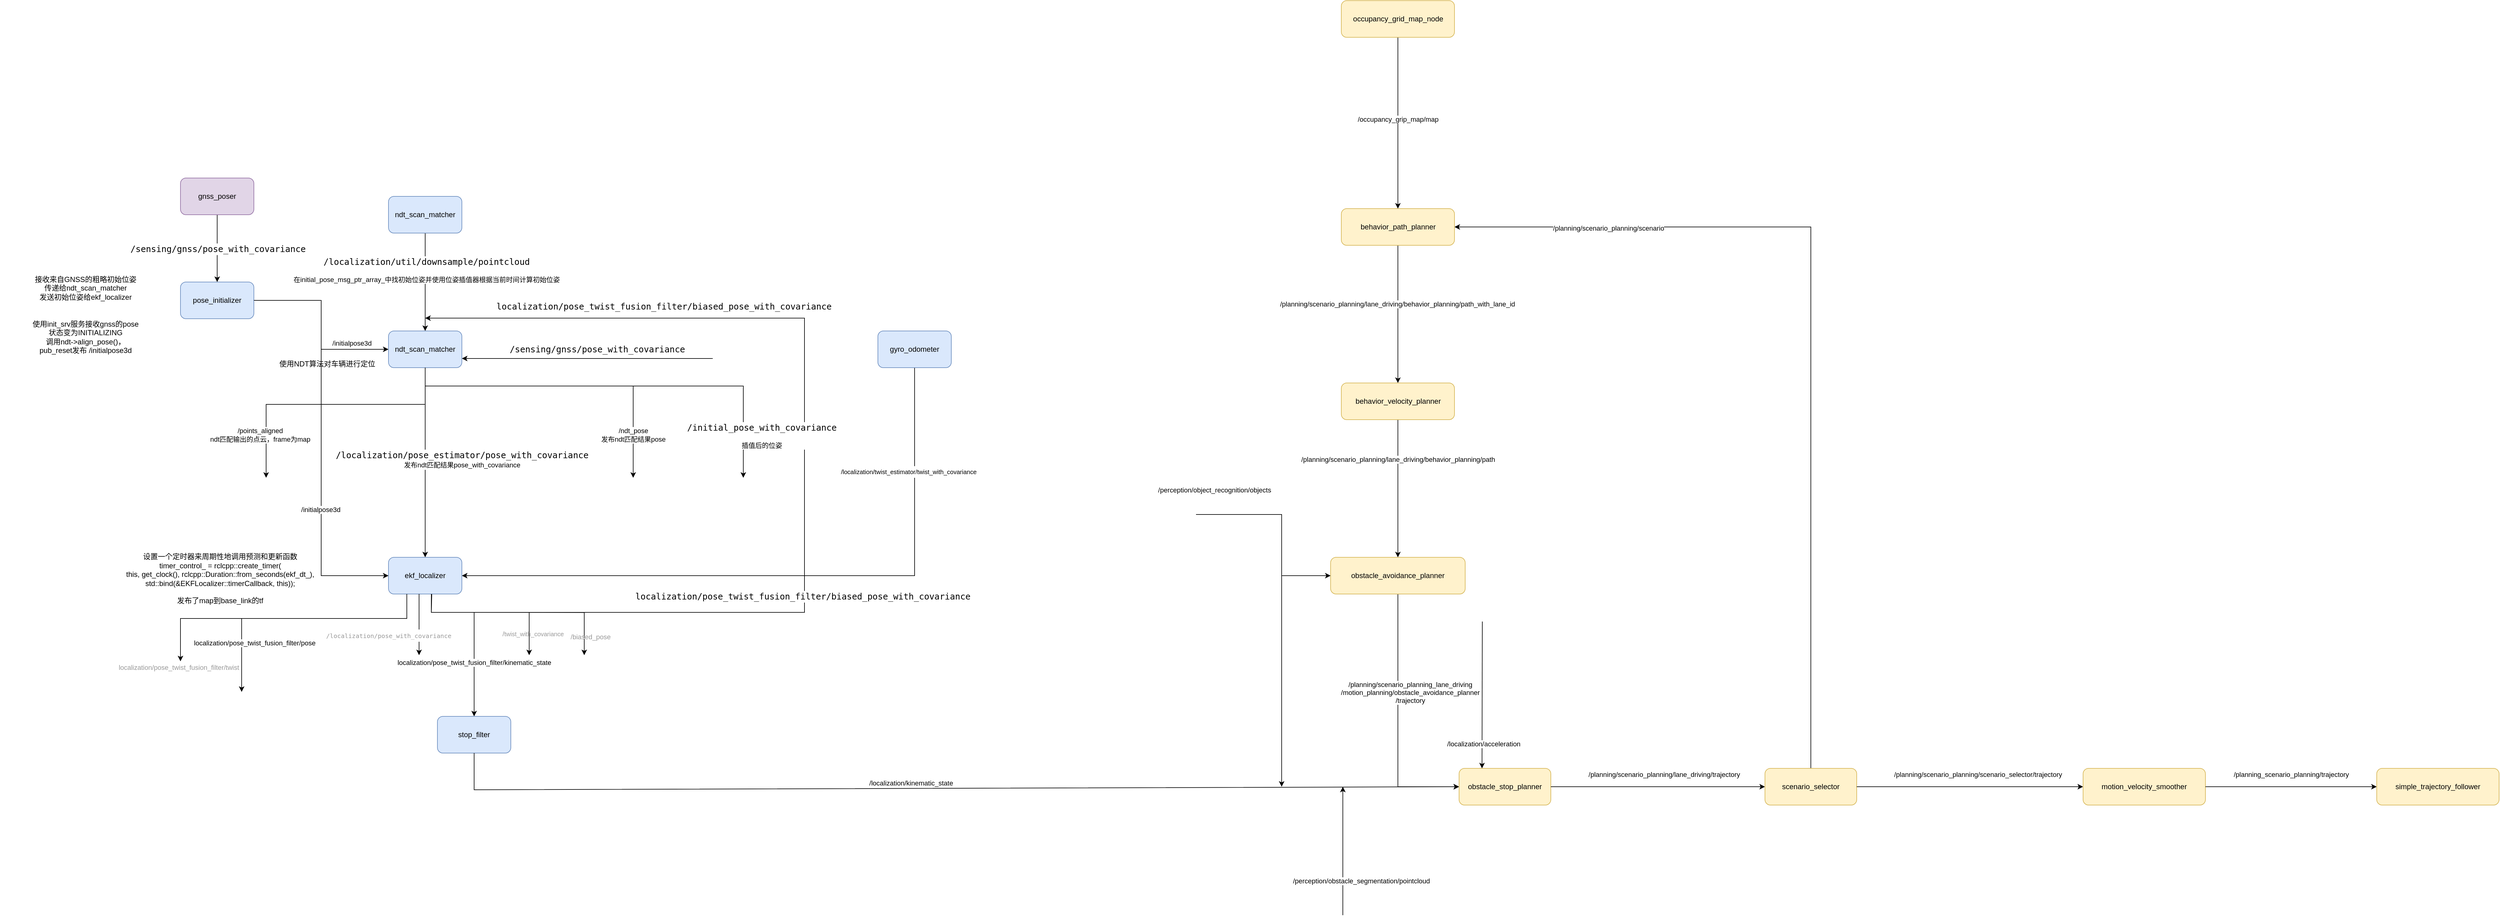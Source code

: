 <mxfile version="24.7.12">
  <diagram name="Page-1" id="jYja321TO4npNnZUXKt9">
    <mxGraphModel dx="2095" dy="2323" grid="1" gridSize="10" guides="1" tooltips="1" connect="1" arrows="1" fold="1" page="1" pageScale="1" pageWidth="850" pageHeight="1100" math="0" shadow="0">
      <root>
        <mxCell id="0" />
        <mxCell id="1" parent="0" />
        <mxCell id="ixGaKLChyozuG7cod_pc-9" style="edgeStyle=orthogonalEdgeStyle;rounded=0;orthogonalLoop=1;jettySize=auto;html=1;exitX=1;exitY=0.5;exitDx=0;exitDy=0;entryX=0;entryY=0.5;entryDx=0;entryDy=0;" parent="1" source="ixGaKLChyozuG7cod_pc-1" target="ixGaKLChyozuG7cod_pc-8" edge="1">
          <mxGeometry relative="1" as="geometry" />
        </mxCell>
        <mxCell id="ixGaKLChyozuG7cod_pc-10" value="/initialpose3d" style="edgeLabel;html=1;align=center;verticalAlign=middle;resizable=0;points=[];fontFamily=Helvetica;fontSize=11;fontColor=default;labelBackgroundColor=default;fillColor=none;gradientColor=none;" parent="ixGaKLChyozuG7cod_pc-9" vertex="1" connectable="0">
          <mxGeometry y="1" relative="1" as="geometry">
            <mxPoint x="49" y="30" as="offset" />
          </mxGeometry>
        </mxCell>
        <mxCell id="ixGaKLChyozuG7cod_pc-1" value="pose_initializer" style="rounded=1;whiteSpace=wrap;html=1;fillColor=#dae8fc;strokeColor=#6c8ebf;" parent="1" vertex="1">
          <mxGeometry x="360" y="380" width="120" height="60" as="geometry" />
        </mxCell>
        <mxCell id="ixGaKLChyozuG7cod_pc-2" value="接收来自GNSS的粗略初始位姿&lt;div&gt;传递给ndt_scan_matcher&lt;/div&gt;&lt;div&gt;发送初始位姿给ekf_localizer&lt;/div&gt;" style="text;html=1;align=center;verticalAlign=middle;whiteSpace=wrap;rounded=0;" parent="1" vertex="1">
          <mxGeometry x="110" y="347.5" width="190" height="85" as="geometry" />
        </mxCell>
        <mxCell id="ixGaKLChyozuG7cod_pc-3" value="" style="endArrow=classic;html=1;rounded=0;entryX=0.5;entryY=0;entryDx=0;entryDy=0;exitX=0.5;exitY=1;exitDx=0;exitDy=0;" parent="1" source="ixGaKLChyozuG7cod_pc-6" target="ixGaKLChyozuG7cod_pc-1" edge="1">
          <mxGeometry width="50" height="50" relative="1" as="geometry">
            <mxPoint x="420" y="280" as="sourcePoint" />
            <mxPoint x="460" y="460" as="targetPoint" />
          </mxGeometry>
        </mxCell>
        <mxCell id="ixGaKLChyozuG7cod_pc-4" value="/" style="edgeLabel;html=1;align=center;verticalAlign=middle;resizable=0;points=[];" parent="ixGaKLChyozuG7cod_pc-3" vertex="1" connectable="0">
          <mxGeometry x="0.011" y="2" relative="1" as="geometry">
            <mxPoint as="offset" />
          </mxGeometry>
        </mxCell>
        <mxCell id="ixGaKLChyozuG7cod_pc-5" value="&lt;div style=&quot;color: rgb(204, 204, 204); font-family: &amp;quot;Droid Sans Mono&amp;quot;, &amp;quot;monospace&amp;quot;, monospace; font-weight: normal; font-size: 14px; line-height: 19px; white-space: pre;&quot;&gt;&lt;div&gt;&lt;font color=&quot;#000000&quot;&gt;&lt;span style=&quot;background-color: rgb(255, 255, 255);&quot;&gt;/sensing/gnss/pose_with_covariance&lt;/span&gt;&lt;/font&gt;&lt;/div&gt;&lt;/div&gt;" style="edgeLabel;html=1;align=center;verticalAlign=middle;resizable=0;points=[];" parent="ixGaKLChyozuG7cod_pc-3" vertex="1" connectable="0">
          <mxGeometry x="0.011" y="1" relative="1" as="geometry">
            <mxPoint as="offset" />
          </mxGeometry>
        </mxCell>
        <mxCell id="ixGaKLChyozuG7cod_pc-6" value="gnss_poser" style="rounded=1;whiteSpace=wrap;html=1;fillColor=#e1d5e7;strokeColor=#9673a6;" parent="1" vertex="1">
          <mxGeometry x="360" y="210" width="120" height="60" as="geometry" />
        </mxCell>
        <mxCell id="ixGaKLChyozuG7cod_pc-26" style="edgeStyle=orthogonalEdgeStyle;rounded=0;orthogonalLoop=1;jettySize=auto;html=1;exitX=0.5;exitY=1;exitDx=0;exitDy=0;" parent="1" edge="1">
          <mxGeometry relative="1" as="geometry">
            <mxPoint x="1100" y="700" as="targetPoint" />
            <Array as="points">
              <mxPoint x="1100" y="610" />
              <mxPoint x="1100" y="610" />
            </Array>
            <mxPoint x="1100" y="550" as="sourcePoint" />
          </mxGeometry>
        </mxCell>
        <mxCell id="ixGaKLChyozuG7cod_pc-27" value="&lt;div&gt;/ndt_pose&lt;/div&gt;发布ndt匹配结果pose" style="edgeLabel;html=1;align=center;verticalAlign=middle;resizable=0;points=[];fontFamily=Helvetica;fontSize=11;fontColor=default;labelBackgroundColor=default;fillColor=none;gradientColor=none;" parent="ixGaKLChyozuG7cod_pc-26" vertex="1" connectable="0">
          <mxGeometry x="0.278" y="2" relative="1" as="geometry">
            <mxPoint x="-2" y="-16" as="offset" />
          </mxGeometry>
        </mxCell>
        <mxCell id="ixGaKLChyozuG7cod_pc-28" style="edgeStyle=orthogonalEdgeStyle;rounded=0;orthogonalLoop=1;jettySize=auto;html=1;exitX=0.5;exitY=1;exitDx=0;exitDy=0;entryX=0.5;entryY=0;entryDx=0;entryDy=0;" parent="1" source="ixGaKLChyozuG7cod_pc-8" edge="1" target="qSpFAjaBa0g86qrWprOc-3">
          <mxGeometry relative="1" as="geometry">
            <mxPoint x="1080" y="680" as="targetPoint" />
            <Array as="points">
              <mxPoint x="760" y="610" />
              <mxPoint x="760" y="610" />
            </Array>
          </mxGeometry>
        </mxCell>
        <mxCell id="ixGaKLChyozuG7cod_pc-29" value="&lt;div style=&quot;color: rgb(204, 204, 204); font-family: &amp;quot;Droid Sans Mono&amp;quot;, &amp;quot;monospace&amp;quot;, monospace; font-weight: normal; font-size: 14px; line-height: 19px; white-space: pre;&quot;&gt;&lt;div&gt;&lt;font color=&quot;#000000&quot;&gt;/localization/pose_estimator/pose_with_covariance&lt;/font&gt;&lt;/div&gt;&lt;/div&gt;&lt;div&gt;发布ndt匹配结果pose_with_covariance&lt;/div&gt;" style="edgeLabel;html=1;align=center;verticalAlign=middle;resizable=0;points=[];" parent="ixGaKLChyozuG7cod_pc-28" vertex="1" connectable="0">
          <mxGeometry x="0.595" y="2" relative="1" as="geometry">
            <mxPoint x="58" y="-97" as="offset" />
          </mxGeometry>
        </mxCell>
        <mxCell id="ixGaKLChyozuG7cod_pc-8" value="ndt_scan_matcher" style="rounded=1;whiteSpace=wrap;html=1;fillColor=#dae8fc;strokeColor=#6c8ebf;" parent="1" vertex="1">
          <mxGeometry x="700" y="460" width="120" height="60" as="geometry" />
        </mxCell>
        <mxCell id="ixGaKLChyozuG7cod_pc-11" value="&lt;div&gt;使用init_srv服务接收gnss的pose&lt;/div&gt;&lt;div&gt;状态变为INITIALIZING&lt;/div&gt;&lt;div&gt;调用ndt-&amp;gt;align_pose()，&lt;/div&gt;&lt;div&gt;pub_reset发布 /initialpose3d&lt;/div&gt;" style="text;html=1;align=center;verticalAlign=middle;whiteSpace=wrap;rounded=0;" parent="1" vertex="1">
          <mxGeometry x="65" y="420" width="280" height="100" as="geometry" />
        </mxCell>
        <mxCell id="ixGaKLChyozuG7cod_pc-16" value="" style="endArrow=classic;html=1;rounded=0;" parent="1" edge="1">
          <mxGeometry width="50" height="50" relative="1" as="geometry">
            <mxPoint x="770" y="920" as="sourcePoint" />
            <mxPoint x="760" y="439" as="targetPoint" />
            <Array as="points">
              <mxPoint x="1380" y="920" />
              <mxPoint x="1380" y="439" />
            </Array>
          </mxGeometry>
        </mxCell>
        <mxCell id="ixGaKLChyozuG7cod_pc-17" value="&lt;div style=&quot;font-family: &amp;quot;Droid Sans Mono&amp;quot;, &amp;quot;monospace&amp;quot;, monospace; font-weight: normal; font-size: 14px; line-height: 19px; white-space: pre;&quot;&gt;&lt;div&gt;localization/pose_twist_fusion_filter/biased_pose_with_covariance&lt;/div&gt;&lt;/div&gt;" style="edgeLabel;html=1;align=center;verticalAlign=middle;resizable=0;points=[];" parent="ixGaKLChyozuG7cod_pc-16" vertex="1" connectable="0">
          <mxGeometry x="-0.325" y="3" relative="1" as="geometry">
            <mxPoint x="29" y="-23" as="offset" />
          </mxGeometry>
        </mxCell>
        <mxCell id="ixGaKLChyozuG7cod_pc-19" value="" style="edgeStyle=orthogonalEdgeStyle;rounded=0;orthogonalLoop=1;jettySize=auto;html=1;" parent="1" source="ixGaKLChyozuG7cod_pc-18" target="ixGaKLChyozuG7cod_pc-8" edge="1">
          <mxGeometry relative="1" as="geometry" />
        </mxCell>
        <mxCell id="ixGaKLChyozuG7cod_pc-20" value="&lt;div style=&quot;color: rgb(204, 204, 204); font-family: &amp;quot;Droid Sans Mono&amp;quot;, &amp;quot;monospace&amp;quot;, monospace; font-weight: normal; font-size: 14px; line-height: 19px; white-space: pre;&quot;&gt;&lt;div&gt;&lt;font color=&quot;#000000&quot;&gt;/localization/util/downsample/pointcloud&lt;/font&gt;&lt;/div&gt;&lt;/div&gt;&lt;div&gt;&lt;br&gt;&lt;/div&gt;&lt;div&gt;在initial_pose_msg_ptr_array_中找初始位姿并使用位姿插值器根据当前时间计算初始位姿&lt;/div&gt;" style="edgeLabel;html=1;align=center;verticalAlign=middle;resizable=0;points=[];" parent="ixGaKLChyozuG7cod_pc-19" vertex="1" connectable="0">
          <mxGeometry x="-0.015" y="2" relative="1" as="geometry">
            <mxPoint y="-19" as="offset" />
          </mxGeometry>
        </mxCell>
        <mxCell id="ixGaKLChyozuG7cod_pc-18" value="ndt_scan_matcher" style="rounded=1;whiteSpace=wrap;html=1;fillColor=#dae8fc;strokeColor=#6c8ebf;" parent="1" vertex="1">
          <mxGeometry x="700" y="240" width="120" height="60" as="geometry" />
        </mxCell>
        <mxCell id="ixGaKLChyozuG7cod_pc-21" value="" style="endArrow=classic;html=1;rounded=0;entryX=1;entryY=0.75;entryDx=0;entryDy=0;" parent="1" target="ixGaKLChyozuG7cod_pc-8" edge="1">
          <mxGeometry width="50" height="50" relative="1" as="geometry">
            <mxPoint x="1230" y="505" as="sourcePoint" />
            <mxPoint x="970" y="490" as="targetPoint" />
            <Array as="points">
              <mxPoint x="1030" y="505" />
            </Array>
          </mxGeometry>
        </mxCell>
        <mxCell id="ixGaKLChyozuG7cod_pc-22" value="&lt;div style=&quot;font-family: &amp;quot;Droid Sans Mono&amp;quot;, &amp;quot;monospace&amp;quot;, monospace; font-weight: normal; font-size: 14px; line-height: 19px; white-space: pre;&quot;&gt;&lt;div&gt;/sensing/gnss/pose_with_covariance&lt;/div&gt;&lt;/div&gt;" style="edgeLabel;html=1;align=center;verticalAlign=middle;resizable=0;points=[];" parent="ixGaKLChyozuG7cod_pc-21" vertex="1" connectable="0">
          <mxGeometry x="0.1" y="-2" relative="1" as="geometry">
            <mxPoint x="36" y="-13" as="offset" />
          </mxGeometry>
        </mxCell>
        <mxCell id="ixGaKLChyozuG7cod_pc-24" value="" style="endArrow=classic;html=1;rounded=0;exitX=0.5;exitY=1;exitDx=0;exitDy=0;" parent="1" source="ixGaKLChyozuG7cod_pc-8" edge="1">
          <mxGeometry width="50" height="50" relative="1" as="geometry">
            <mxPoint x="760" y="550" as="sourcePoint" />
            <mxPoint x="500" y="700" as="targetPoint" />
            <Array as="points">
              <mxPoint x="760" y="580" />
              <mxPoint x="500" y="580" />
            </Array>
          </mxGeometry>
        </mxCell>
        <mxCell id="ixGaKLChyozuG7cod_pc-25" value="&lt;div&gt;/points_aligned&lt;/div&gt;ndt匹配输出的点云，frame为map" style="edgeLabel;html=1;align=center;verticalAlign=middle;resizable=0;points=[];" parent="ixGaKLChyozuG7cod_pc-24" vertex="1" connectable="0">
          <mxGeometry x="-0.034" y="2" relative="1" as="geometry">
            <mxPoint x="-118" y="48" as="offset" />
          </mxGeometry>
        </mxCell>
        <mxCell id="ixGaKLChyozuG7cod_pc-33" style="edgeStyle=orthogonalEdgeStyle;rounded=0;orthogonalLoop=1;jettySize=auto;html=1;exitX=0.5;exitY=1;exitDx=0;exitDy=0;" parent="1" edge="1">
          <mxGeometry relative="1" as="geometry">
            <mxPoint x="1280" y="700" as="targetPoint" />
            <mxPoint x="760" y="520" as="sourcePoint" />
            <Array as="points">
              <mxPoint x="760" y="550" />
              <mxPoint x="1280" y="550" />
              <mxPoint x="1280" y="690" />
            </Array>
          </mxGeometry>
        </mxCell>
        <mxCell id="ixGaKLChyozuG7cod_pc-34" value="&lt;div style=&quot;color: rgb(204, 204, 204); font-family: &amp;quot;Droid Sans Mono&amp;quot;, &amp;quot;monospace&amp;quot;, monospace; font-weight: normal; font-size: 14px; line-height: 19px; white-space: pre;&quot;&gt;&lt;div&gt;&lt;font color=&quot;#000000&quot;&gt;/initial_pose_with_covariance&lt;/font&gt;&lt;/div&gt;&lt;/div&gt;&lt;div&gt;&lt;br&gt;&lt;/div&gt;&lt;div&gt;插值后的位姿&lt;br&gt;&lt;/div&gt;" style="edgeLabel;html=1;align=center;verticalAlign=middle;resizable=0;points=[];" parent="ixGaKLChyozuG7cod_pc-33" vertex="1" connectable="0">
          <mxGeometry x="0.595" y="2" relative="1" as="geometry">
            <mxPoint x="28" y="72" as="offset" />
          </mxGeometry>
        </mxCell>
        <mxCell id="qSpFAjaBa0g86qrWprOc-3" value="ekf_localizer" style="rounded=1;whiteSpace=wrap;html=1;fillColor=#dae8fc;strokeColor=#6c8ebf;" vertex="1" parent="1">
          <mxGeometry x="700" y="830" width="120" height="60" as="geometry" />
        </mxCell>
        <mxCell id="qSpFAjaBa0g86qrWprOc-4" value="" style="endArrow=classic;html=1;rounded=0;exitX=1;exitY=0.5;exitDx=0;exitDy=0;entryX=0;entryY=0.5;entryDx=0;entryDy=0;" edge="1" parent="1" source="ixGaKLChyozuG7cod_pc-1" target="qSpFAjaBa0g86qrWprOc-3">
          <mxGeometry width="50" height="50" relative="1" as="geometry">
            <mxPoint x="880" y="630" as="sourcePoint" />
            <mxPoint x="930" y="580" as="targetPoint" />
            <Array as="points">
              <mxPoint x="590" y="410" />
              <mxPoint x="590" y="860" />
            </Array>
          </mxGeometry>
        </mxCell>
        <mxCell id="qSpFAjaBa0g86qrWprOc-5" value="/initialpose3d" style="edgeLabel;html=1;align=center;verticalAlign=middle;resizable=0;points=[];" vertex="1" connectable="0" parent="qSpFAjaBa0g86qrWprOc-4">
          <mxGeometry x="0.349" y="-1" relative="1" as="geometry">
            <mxPoint as="offset" />
          </mxGeometry>
        </mxCell>
        <mxCell id="qSpFAjaBa0g86qrWprOc-8" value="" style="endArrow=classic;html=1;rounded=0;entryX=1;entryY=0.5;entryDx=0;entryDy=0;exitX=0.5;exitY=1;exitDx=0;exitDy=0;" edge="1" parent="1" source="qSpFAjaBa0g86qrWprOc-10" target="qSpFAjaBa0g86qrWprOc-3">
          <mxGeometry width="50" height="50" relative="1" as="geometry">
            <mxPoint x="1110" y="860" as="sourcePoint" />
            <mxPoint x="1120" y="720" as="targetPoint" />
            <Array as="points">
              <mxPoint x="1560" y="860" />
            </Array>
          </mxGeometry>
        </mxCell>
        <mxCell id="qSpFAjaBa0g86qrWprOc-9" value="&lt;div style=&quot;color: rgb(204, 204, 204); font-weight: normal; font-size: 10px; line-height: 19px; white-space: pre;&quot;&gt;&lt;div style=&quot;font-size: 10px;&quot;&gt;&lt;font color=&quot;#000000&quot; face=&quot;Helvetica&quot; style=&quot;font-size: 10px;&quot;&gt;&lt;span style=&quot;background-color: rgb(255, 255, 255); font-size: 10px;&quot;&gt;/localization/twist_estimator/twist_with_covariance&lt;/span&gt;&lt;/font&gt;&lt;/div&gt;&lt;/div&gt;" style="edgeLabel;html=1;align=center;verticalAlign=middle;resizable=0;points=[];fontSize=10;" vertex="1" connectable="0" parent="qSpFAjaBa0g86qrWprOc-8">
          <mxGeometry x="-0.224" y="1" relative="1" as="geometry">
            <mxPoint x="69" y="-171" as="offset" />
          </mxGeometry>
        </mxCell>
        <mxCell id="qSpFAjaBa0g86qrWprOc-10" value="gyro_odometer" style="rounded=1;whiteSpace=wrap;html=1;fillColor=#dae8fc;strokeColor=#6c8ebf;" vertex="1" parent="1">
          <mxGeometry x="1500" y="460" width="120" height="60" as="geometry" />
        </mxCell>
        <mxCell id="qSpFAjaBa0g86qrWprOc-12" value="&lt;div&gt;设置一个定时器来周期性地调用预测和更新函数&lt;/div&gt;&lt;div&gt;timer_control_ = rclcpp::&lt;span class=&quot;hljs-built_in&quot;&gt;create_timer&lt;/span&gt;(&lt;/div&gt;    &lt;span class=&quot;hljs-keyword&quot;&gt;this&lt;/span&gt;, &lt;span class=&quot;hljs-built_in&quot;&gt;get_clock&lt;/span&gt;(), rclcpp::Duration::&lt;span class=&quot;hljs-built_in&quot;&gt;from_seconds&lt;/span&gt;(ekf_dt_),&lt;br&gt;&lt;div&gt;    std::&lt;span class=&quot;hljs-built_in&quot;&gt;bind&lt;/span&gt;(&amp;amp;EKFLocalizer::timerCallback, &lt;span class=&quot;hljs-keyword&quot;&gt;this&lt;/span&gt;));&lt;/div&gt;&lt;div&gt;&lt;br&gt;&lt;/div&gt;&lt;div&gt;发布了map到base_link的tf&lt;br&gt;&lt;/div&gt;" style="text;html=1;align=center;verticalAlign=middle;whiteSpace=wrap;rounded=0;" vertex="1" parent="1">
          <mxGeometry x="180" y="760" width="490" height="210" as="geometry" />
        </mxCell>
        <mxCell id="qSpFAjaBa0g86qrWprOc-13" value="" style="endArrow=classic;html=1;rounded=0;exitX=0.25;exitY=1;exitDx=0;exitDy=0;" edge="1" parent="1" source="qSpFAjaBa0g86qrWprOc-3">
          <mxGeometry width="50" height="50" relative="1" as="geometry">
            <mxPoint x="650" y="890" as="sourcePoint" />
            <mxPoint x="460" y="1050" as="targetPoint" />
            <Array as="points">
              <mxPoint x="730" y="930" />
              <mxPoint x="650" y="930" />
              <mxPoint x="460" y="930" />
            </Array>
          </mxGeometry>
        </mxCell>
        <mxCell id="qSpFAjaBa0g86qrWprOc-14" value="localization/pose_twist_fusion_filter/pose" style="edgeLabel;html=1;align=center;verticalAlign=middle;resizable=0;points=[];" vertex="1" connectable="0" parent="qSpFAjaBa0g86qrWprOc-13">
          <mxGeometry x="0.096" y="2" relative="1" as="geometry">
            <mxPoint x="-54" y="38" as="offset" />
          </mxGeometry>
        </mxCell>
        <mxCell id="qSpFAjaBa0g86qrWprOc-15" value="" style="endArrow=classic;html=1;rounded=0;exitX=0.25;exitY=1;exitDx=0;exitDy=0;" edge="1" parent="1">
          <mxGeometry width="50" height="50" relative="1" as="geometry">
            <mxPoint x="750" y="890" as="sourcePoint" />
            <mxPoint x="750" y="990" as="targetPoint" />
          </mxGeometry>
        </mxCell>
        <mxCell id="qSpFAjaBa0g86qrWprOc-16" value="&lt;div style=&quot;font-family: &amp;quot;Droid Sans Mono&amp;quot;, &amp;quot;monospace&amp;quot;, monospace; font-weight: normal; line-height: 19px; white-space: pre; font-size: 13px;&quot;&gt;&lt;div&gt;&lt;font color=&quot;#999999&quot; style=&quot;font-size: 10px;&quot;&gt;/localization/pose_with_covariance&lt;/font&gt;&lt;/div&gt;&lt;/div&gt;" style="edgeLabel;html=1;align=center;verticalAlign=middle;resizable=0;points=[];" vertex="1" connectable="0" parent="qSpFAjaBa0g86qrWprOc-15">
          <mxGeometry x="0.096" y="2" relative="1" as="geometry">
            <mxPoint x="-52" y="12" as="offset" />
          </mxGeometry>
        </mxCell>
        <mxCell id="qSpFAjaBa0g86qrWprOc-17" value="" style="endArrow=classic;html=1;rounded=0;exitX=0.59;exitY=1.004;exitDx=0;exitDy=0;exitPerimeter=0;entryX=0.5;entryY=0;entryDx=0;entryDy=0;" edge="1" parent="1" source="qSpFAjaBa0g86qrWprOc-3" target="qSpFAjaBa0g86qrWprOc-32">
          <mxGeometry width="50" height="50" relative="1" as="geometry">
            <mxPoint x="770" y="890" as="sourcePoint" />
            <mxPoint x="840" y="1050" as="targetPoint" />
            <Array as="points">
              <mxPoint x="770" y="920" />
              <mxPoint x="840" y="920" />
            </Array>
          </mxGeometry>
        </mxCell>
        <mxCell id="qSpFAjaBa0g86qrWprOc-18" value="localization/pose_twist_fusion_filter/kinematic_state" style="edgeLabel;html=1;align=center;verticalAlign=middle;resizable=0;points=[];" vertex="1" connectable="0" parent="qSpFAjaBa0g86qrWprOc-17">
          <mxGeometry x="0.096" y="2" relative="1" as="geometry">
            <mxPoint x="-2" y="34" as="offset" />
          </mxGeometry>
        </mxCell>
        <mxCell id="qSpFAjaBa0g86qrWprOc-19" value="" style="endArrow=classic;html=1;rounded=0;exitX=0.25;exitY=1;exitDx=0;exitDy=0;" edge="1" parent="1" source="qSpFAjaBa0g86qrWprOc-3">
          <mxGeometry width="50" height="50" relative="1" as="geometry">
            <mxPoint x="630" y="890" as="sourcePoint" />
            <mxPoint x="360" y="1000" as="targetPoint" />
            <Array as="points">
              <mxPoint x="730" y="930" />
              <mxPoint x="630" y="930" />
              <mxPoint x="550" y="930" />
              <mxPoint x="360" y="930" />
            </Array>
          </mxGeometry>
        </mxCell>
        <mxCell id="qSpFAjaBa0g86qrWprOc-20" value="&lt;font color=&quot;#999999&quot;&gt;localization/pose_twist_fusion_filter/twist&lt;/font&gt;" style="edgeLabel;html=1;align=center;verticalAlign=middle;resizable=0;points=[];" vertex="1" connectable="0" parent="qSpFAjaBa0g86qrWprOc-19">
          <mxGeometry x="0.096" y="2" relative="1" as="geometry">
            <mxPoint x="-150" y="78" as="offset" />
          </mxGeometry>
        </mxCell>
        <mxCell id="qSpFAjaBa0g86qrWprOc-21" value="" style="endArrow=classic;html=1;rounded=0;exitX=0.585;exitY=0.999;exitDx=0;exitDy=0;exitPerimeter=0;" edge="1" parent="1" source="qSpFAjaBa0g86qrWprOc-3">
          <mxGeometry width="50" height="50" relative="1" as="geometry">
            <mxPoint x="770" y="890" as="sourcePoint" />
            <mxPoint x="930" y="990" as="targetPoint" />
            <Array as="points">
              <mxPoint x="770" y="920" />
              <mxPoint x="930" y="920" />
            </Array>
          </mxGeometry>
        </mxCell>
        <mxCell id="qSpFAjaBa0g86qrWprOc-22" value="&lt;font color=&quot;#999999&quot;&gt;/&lt;font style=&quot;white-space: pre;&quot; size=&quot;1&quot;&gt;&lt;span style=&quot;&quot;&gt;twist_with_covariance&lt;/span&gt;&lt;/font&gt;&lt;/font&gt;" style="edgeLabel;html=1;align=center;verticalAlign=middle;resizable=0;points=[];labelBackgroundColor=none;" vertex="1" connectable="0" parent="qSpFAjaBa0g86qrWprOc-21">
          <mxGeometry x="0.435" y="1" relative="1" as="geometry">
            <mxPoint x="9" y="36" as="offset" />
          </mxGeometry>
        </mxCell>
        <mxCell id="qSpFAjaBa0g86qrWprOc-25" value="" style="endArrow=classic;html=1;rounded=0;exitX=0.585;exitY=1.002;exitDx=0;exitDy=0;exitPerimeter=0;" edge="1" parent="1" source="qSpFAjaBa0g86qrWprOc-3">
          <mxGeometry width="50" height="50" relative="1" as="geometry">
            <mxPoint x="770.8" y="886.72" as="sourcePoint" />
            <mxPoint x="1020" y="990" as="targetPoint" />
            <Array as="points">
              <mxPoint x="770" y="920" />
              <mxPoint x="1020" y="920.2" />
            </Array>
          </mxGeometry>
        </mxCell>
        <mxCell id="qSpFAjaBa0g86qrWprOc-26" value="&lt;font&gt;/biased_pose&lt;/font&gt;" style="edgeLabel;html=1;align=center;verticalAlign=middle;resizable=0;points=[];labelBackgroundColor=none;fontColor=#999999;" vertex="1" connectable="0" parent="qSpFAjaBa0g86qrWprOc-25">
          <mxGeometry x="0.435" y="1" relative="1" as="geometry">
            <mxPoint x="39" y="41" as="offset" />
          </mxGeometry>
        </mxCell>
        <mxCell id="qSpFAjaBa0g86qrWprOc-30" value="&lt;div style=&quot;font-family: &amp;quot;Droid Sans Mono&amp;quot;, &amp;quot;monospace&amp;quot;, monospace; font-weight: normal; font-size: 14px; line-height: 19px; white-space: pre;&quot;&gt;&lt;div&gt;localization/pose_twist_fusion_filter/biased_pose_with_covariance&lt;/div&gt;&lt;/div&gt;" style="edgeLabel;html=1;align=center;verticalAlign=middle;resizable=0;points=[];" vertex="1" connectable="0" parent="1">
          <mxGeometry x="1150.005" y="420" as="geometry" />
        </mxCell>
        <mxCell id="qSpFAjaBa0g86qrWprOc-32" value="stop_filter" style="rounded=1;whiteSpace=wrap;html=1;fillColor=#dae8fc;strokeColor=#6c8ebf;" vertex="1" parent="1">
          <mxGeometry x="780" y="1090" width="120" height="60" as="geometry" />
        </mxCell>
        <mxCell id="qSpFAjaBa0g86qrWprOc-33" value="" style="endArrow=classic;html=1;rounded=0;exitX=0.5;exitY=1;exitDx=0;exitDy=0;entryX=0;entryY=0.5;entryDx=0;entryDy=0;" edge="1" parent="1" source="qSpFAjaBa0g86qrWprOc-32" target="qSpFAjaBa0g86qrWprOc-35">
          <mxGeometry width="50" height="50" relative="1" as="geometry">
            <mxPoint x="1000" y="1180" as="sourcePoint" />
            <mxPoint x="840" y="1260" as="targetPoint" />
            <Array as="points">
              <mxPoint x="840" y="1210" />
            </Array>
          </mxGeometry>
        </mxCell>
        <mxCell id="qSpFAjaBa0g86qrWprOc-34" value="/localization/kinematic_state" style="edgeLabel;html=1;align=center;verticalAlign=middle;resizable=0;points=[];" vertex="1" connectable="0" parent="qSpFAjaBa0g86qrWprOc-33">
          <mxGeometry x="-0.291" y="1" relative="1" as="geometry">
            <mxPoint x="182" y="-9" as="offset" />
          </mxGeometry>
        </mxCell>
        <mxCell id="qSpFAjaBa0g86qrWprOc-35" value="obstacle_stop_planner" style="rounded=1;whiteSpace=wrap;html=1;fillColor=#fff2cc;strokeColor=#d6b656;" vertex="1" parent="1">
          <mxGeometry x="2450" y="1175" width="150" height="60" as="geometry" />
        </mxCell>
        <mxCell id="qSpFAjaBa0g86qrWprOc-36" value="" style="endArrow=classic;html=1;rounded=0;exitX=1;exitY=0.5;exitDx=0;exitDy=0;entryX=0;entryY=0.5;entryDx=0;entryDy=0;" edge="1" parent="1" source="qSpFAjaBa0g86qrWprOc-35" target="qSpFAjaBa0g86qrWprOc-50">
          <mxGeometry width="50" height="50" relative="1" as="geometry">
            <mxPoint x="2260" y="1105" as="sourcePoint" />
            <mxPoint x="2880" y="1205" as="targetPoint" />
          </mxGeometry>
        </mxCell>
        <mxCell id="qSpFAjaBa0g86qrWprOc-37" value="/planning/scenario_planning/lane_driving/trajectory" style="edgeLabel;html=1;align=center;verticalAlign=middle;resizable=0;points=[];" vertex="1" connectable="0" parent="qSpFAjaBa0g86qrWprOc-36">
          <mxGeometry x="-0.076" relative="1" as="geometry">
            <mxPoint x="23" y="-20" as="offset" />
          </mxGeometry>
        </mxCell>
        <mxCell id="qSpFAjaBa0g86qrWprOc-41" value="" style="endArrow=classic;html=1;rounded=0;" edge="1" parent="1">
          <mxGeometry width="50" height="50" relative="1" as="geometry">
            <mxPoint x="2160" y="855" as="sourcePoint" />
            <mxPoint x="2160" y="1205" as="targetPoint" />
            <Array as="points">
              <mxPoint x="2160" y="1205" />
            </Array>
          </mxGeometry>
        </mxCell>
        <mxCell id="qSpFAjaBa0g86qrWprOc-43" value="" style="endArrow=classic;html=1;rounded=0;entryX=0;entryY=0.5;entryDx=0;entryDy=0;exitX=0.5;exitY=1;exitDx=0;exitDy=0;" edge="1" parent="1" source="qSpFAjaBa0g86qrWprOc-61" target="qSpFAjaBa0g86qrWprOc-35">
          <mxGeometry width="50" height="50" relative="1" as="geometry">
            <mxPoint x="2350" y="935" as="sourcePoint" />
            <mxPoint x="2310" y="1055" as="targetPoint" />
            <Array as="points">
              <mxPoint x="2350" y="1205" />
            </Array>
          </mxGeometry>
        </mxCell>
        <mxCell id="qSpFAjaBa0g86qrWprOc-44" value="&lt;div&gt;/planning/scenario_planning_lane_driving&lt;/div&gt;&lt;div&gt;/motion_planning/obstacle_avoidance_planner&lt;/div&gt;&lt;div&gt;/trajectory&lt;/div&gt;" style="edgeLabel;html=1;align=center;verticalAlign=middle;resizable=0;points=[];" vertex="1" connectable="0" parent="qSpFAjaBa0g86qrWprOc-43">
          <mxGeometry x="-0.529" y="1" relative="1" as="geometry">
            <mxPoint x="19" y="63" as="offset" />
          </mxGeometry>
        </mxCell>
        <mxCell id="qSpFAjaBa0g86qrWprOc-45" value="" style="endArrow=classic;html=1;rounded=0;entryX=0.25;entryY=0;entryDx=0;entryDy=0;" edge="1" parent="1" target="qSpFAjaBa0g86qrWprOc-35">
          <mxGeometry width="50" height="50" relative="1" as="geometry">
            <mxPoint x="2488" y="935" as="sourcePoint" />
            <mxPoint x="2410" y="875" as="targetPoint" />
          </mxGeometry>
        </mxCell>
        <mxCell id="qSpFAjaBa0g86qrWprOc-46" value="/localization/acceleration" style="edgeLabel;html=1;align=center;verticalAlign=middle;resizable=0;points=[];" vertex="1" connectable="0" parent="qSpFAjaBa0g86qrWprOc-45">
          <mxGeometry x="-0.51" y="2" relative="1" as="geometry">
            <mxPoint y="141" as="offset" />
          </mxGeometry>
        </mxCell>
        <mxCell id="qSpFAjaBa0g86qrWprOc-78" style="edgeStyle=orthogonalEdgeStyle;rounded=0;orthogonalLoop=1;jettySize=auto;html=1;exitX=0.5;exitY=0;exitDx=0;exitDy=0;entryX=1;entryY=0.5;entryDx=0;entryDy=0;" edge="1" parent="1" source="qSpFAjaBa0g86qrWprOc-50" target="qSpFAjaBa0g86qrWprOc-71">
          <mxGeometry relative="1" as="geometry">
            <mxPoint x="2990" y="300" as="targetPoint" />
          </mxGeometry>
        </mxCell>
        <mxCell id="qSpFAjaBa0g86qrWprOc-79" value="/planning/scenario_planning/scenario" style="edgeLabel;html=1;align=center;verticalAlign=middle;resizable=0;points=[];" vertex="1" connectable="0" parent="qSpFAjaBa0g86qrWprOc-78">
          <mxGeometry x="0.657" y="2" relative="1" as="geometry">
            <mxPoint as="offset" />
          </mxGeometry>
        </mxCell>
        <mxCell id="qSpFAjaBa0g86qrWprOc-50" value="scenario_selector" style="rounded=1;whiteSpace=wrap;html=1;fillColor=#fff2cc;strokeColor=#d6b656;" vertex="1" parent="1">
          <mxGeometry x="2950" y="1175" width="150" height="60" as="geometry" />
        </mxCell>
        <mxCell id="qSpFAjaBa0g86qrWprOc-51" value="" style="endArrow=classic;html=1;rounded=0;exitX=1;exitY=0.5;exitDx=0;exitDy=0;entryX=0;entryY=0.5;entryDx=0;entryDy=0;" edge="1" parent="1" source="qSpFAjaBa0g86qrWprOc-50" target="qSpFAjaBa0g86qrWprOc-52">
          <mxGeometry width="50" height="50" relative="1" as="geometry">
            <mxPoint x="2870" y="1195" as="sourcePoint" />
            <mxPoint x="3360" y="1205" as="targetPoint" />
          </mxGeometry>
        </mxCell>
        <mxCell id="qSpFAjaBa0g86qrWprOc-53" value="/planning/scenario_planning/scenario_selector/trajectory" style="edgeLabel;html=1;align=center;verticalAlign=middle;resizable=0;points=[];" vertex="1" connectable="0" parent="qSpFAjaBa0g86qrWprOc-51">
          <mxGeometry x="0.069" y="1" relative="1" as="geometry">
            <mxPoint y="-19" as="offset" />
          </mxGeometry>
        </mxCell>
        <mxCell id="qSpFAjaBa0g86qrWprOc-52" value="motion_velocity_smoother" style="rounded=1;whiteSpace=wrap;html=1;fillColor=#fff2cc;strokeColor=#d6b656;" vertex="1" parent="1">
          <mxGeometry x="3470" y="1175" width="200" height="60" as="geometry" />
        </mxCell>
        <mxCell id="qSpFAjaBa0g86qrWprOc-54" value="" style="endArrow=classic;html=1;rounded=0;exitX=1;exitY=0.5;exitDx=0;exitDy=0;entryX=0;entryY=0.5;entryDx=0;entryDy=0;" edge="1" parent="1" source="qSpFAjaBa0g86qrWprOc-52" target="qSpFAjaBa0g86qrWprOc-55">
          <mxGeometry width="50" height="50" relative="1" as="geometry">
            <mxPoint x="3480" y="1125" as="sourcePoint" />
            <mxPoint x="3830" y="1205" as="targetPoint" />
          </mxGeometry>
        </mxCell>
        <mxCell id="qSpFAjaBa0g86qrWprOc-56" value="/planning_scenario_planning/trajectory" style="edgeLabel;html=1;align=center;verticalAlign=middle;resizable=0;points=[];" vertex="1" connectable="0" parent="qSpFAjaBa0g86qrWprOc-54">
          <mxGeometry x="0.158" relative="1" as="geometry">
            <mxPoint x="-22" y="-20" as="offset" />
          </mxGeometry>
        </mxCell>
        <mxCell id="qSpFAjaBa0g86qrWprOc-55" value="simple_trajectory_follower" style="rounded=1;whiteSpace=wrap;html=1;fillColor=#fff2cc;strokeColor=#d6b656;" vertex="1" parent="1">
          <mxGeometry x="3950" y="1175" width="200" height="60" as="geometry" />
        </mxCell>
        <mxCell id="qSpFAjaBa0g86qrWprOc-60" value="&lt;div&gt;使用NDT算法对车辆进行定位&lt;/div&gt;" style="text;whiteSpace=wrap;html=1;align=center;" vertex="1" parent="1">
          <mxGeometry x="480" y="500" width="240" height="40" as="geometry" />
        </mxCell>
        <mxCell id="qSpFAjaBa0g86qrWprOc-61" value="obstacle_avoidance_planner" style="rounded=1;whiteSpace=wrap;html=1;fillColor=#fff2cc;strokeColor=#d6b656;" vertex="1" parent="1">
          <mxGeometry x="2240" y="830" width="220" height="60" as="geometry" />
        </mxCell>
        <mxCell id="qSpFAjaBa0g86qrWprOc-62" value="" style="endArrow=classic;html=1;rounded=0;entryX=0;entryY=0.5;entryDx=0;entryDy=0;" edge="1" parent="1" target="qSpFAjaBa0g86qrWprOc-61">
          <mxGeometry width="50" height="50" relative="1" as="geometry">
            <mxPoint x="2020" y="760" as="sourcePoint" />
            <mxPoint x="2250" y="1045" as="targetPoint" />
            <Array as="points">
              <mxPoint x="2160" y="760" />
              <mxPoint x="2160" y="860" />
            </Array>
          </mxGeometry>
        </mxCell>
        <mxCell id="qSpFAjaBa0g86qrWprOc-64" value="" style="endArrow=classic;html=1;rounded=0;" edge="1" parent="1">
          <mxGeometry width="50" height="50" relative="1" as="geometry">
            <mxPoint x="2260" y="1415" as="sourcePoint" />
            <mxPoint x="2260" y="1205" as="targetPoint" />
          </mxGeometry>
        </mxCell>
        <mxCell id="qSpFAjaBa0g86qrWprOc-65" value="/perception/obstacle_segmentation/pointcloud" style="edgeLabel;html=1;align=center;verticalAlign=middle;resizable=0;points=[];" vertex="1" connectable="0" parent="qSpFAjaBa0g86qrWprOc-64">
          <mxGeometry x="-0.463" relative="1" as="geometry">
            <mxPoint x="30" as="offset" />
          </mxGeometry>
        </mxCell>
        <mxCell id="qSpFAjaBa0g86qrWprOc-67" value="/perception/object_recognition/objects" style="edgeLabel;html=1;align=center;verticalAlign=middle;resizable=0;points=[];" vertex="1" connectable="0" parent="1">
          <mxGeometry x="2050" y="720" as="geometry" />
        </mxCell>
        <mxCell id="qSpFAjaBa0g86qrWprOc-69" style="edgeStyle=orthogonalEdgeStyle;rounded=0;orthogonalLoop=1;jettySize=auto;html=1;exitX=0.5;exitY=1;exitDx=0;exitDy=0;" edge="1" parent="1" source="qSpFAjaBa0g86qrWprOc-68" target="qSpFAjaBa0g86qrWprOc-61">
          <mxGeometry relative="1" as="geometry" />
        </mxCell>
        <mxCell id="qSpFAjaBa0g86qrWprOc-70" value="/planning/scenario_planning/lane_driving/behavior_planning/path" style="edgeLabel;html=1;align=center;verticalAlign=middle;resizable=0;points=[];" vertex="1" connectable="0" parent="qSpFAjaBa0g86qrWprOc-69">
          <mxGeometry x="-0.645" y="-1" relative="1" as="geometry">
            <mxPoint x="1" y="25" as="offset" />
          </mxGeometry>
        </mxCell>
        <mxCell id="qSpFAjaBa0g86qrWprOc-68" value="behavior_velocity_planner" style="rounded=1;whiteSpace=wrap;html=1;fillColor=#fff2cc;strokeColor=#d6b656;" vertex="1" parent="1">
          <mxGeometry x="2257.5" y="545" width="185" height="60" as="geometry" />
        </mxCell>
        <mxCell id="qSpFAjaBa0g86qrWprOc-72" style="edgeStyle=orthogonalEdgeStyle;rounded=0;orthogonalLoop=1;jettySize=auto;html=1;exitX=0.5;exitY=1;exitDx=0;exitDy=0;" edge="1" parent="1" source="qSpFAjaBa0g86qrWprOc-71" target="qSpFAjaBa0g86qrWprOc-68">
          <mxGeometry relative="1" as="geometry" />
        </mxCell>
        <mxCell id="qSpFAjaBa0g86qrWprOc-73" value="/planning/scenario_planning/lane_driving/behavior_planning/path_with_lane_id" style="edgeLabel;html=1;align=center;verticalAlign=middle;resizable=0;points=[];" vertex="1" connectable="0" parent="qSpFAjaBa0g86qrWprOc-72">
          <mxGeometry x="-0.146" y="-1" relative="1" as="geometry">
            <mxPoint as="offset" />
          </mxGeometry>
        </mxCell>
        <mxCell id="qSpFAjaBa0g86qrWprOc-71" value="behavior_path_planner" style="rounded=1;whiteSpace=wrap;html=1;fillColor=#fff2cc;strokeColor=#d6b656;fontStyle=0" vertex="1" parent="1">
          <mxGeometry x="2257.5" y="260" width="185" height="60" as="geometry" />
        </mxCell>
        <mxCell id="qSpFAjaBa0g86qrWprOc-75" style="edgeStyle=orthogonalEdgeStyle;rounded=0;orthogonalLoop=1;jettySize=auto;html=1;exitX=0.5;exitY=1;exitDx=0;exitDy=0;entryX=0.5;entryY=0;entryDx=0;entryDy=0;" edge="1" parent="1" source="qSpFAjaBa0g86qrWprOc-74" target="qSpFAjaBa0g86qrWprOc-71">
          <mxGeometry relative="1" as="geometry" />
        </mxCell>
        <mxCell id="qSpFAjaBa0g86qrWprOc-76" value="/occupancy_grip_map/map" style="edgeLabel;html=1;align=center;verticalAlign=middle;resizable=0;points=[];" vertex="1" connectable="0" parent="qSpFAjaBa0g86qrWprOc-75">
          <mxGeometry x="-0.048" relative="1" as="geometry">
            <mxPoint as="offset" />
          </mxGeometry>
        </mxCell>
        <mxCell id="qSpFAjaBa0g86qrWprOc-74" value="occupancy_grid_map_node" style="rounded=1;whiteSpace=wrap;html=1;fillColor=#fff2cc;strokeColor=#d6b656;fontStyle=0" vertex="1" parent="1">
          <mxGeometry x="2257.5" y="-80" width="185" height="60" as="geometry" />
        </mxCell>
      </root>
    </mxGraphModel>
  </diagram>
</mxfile>
